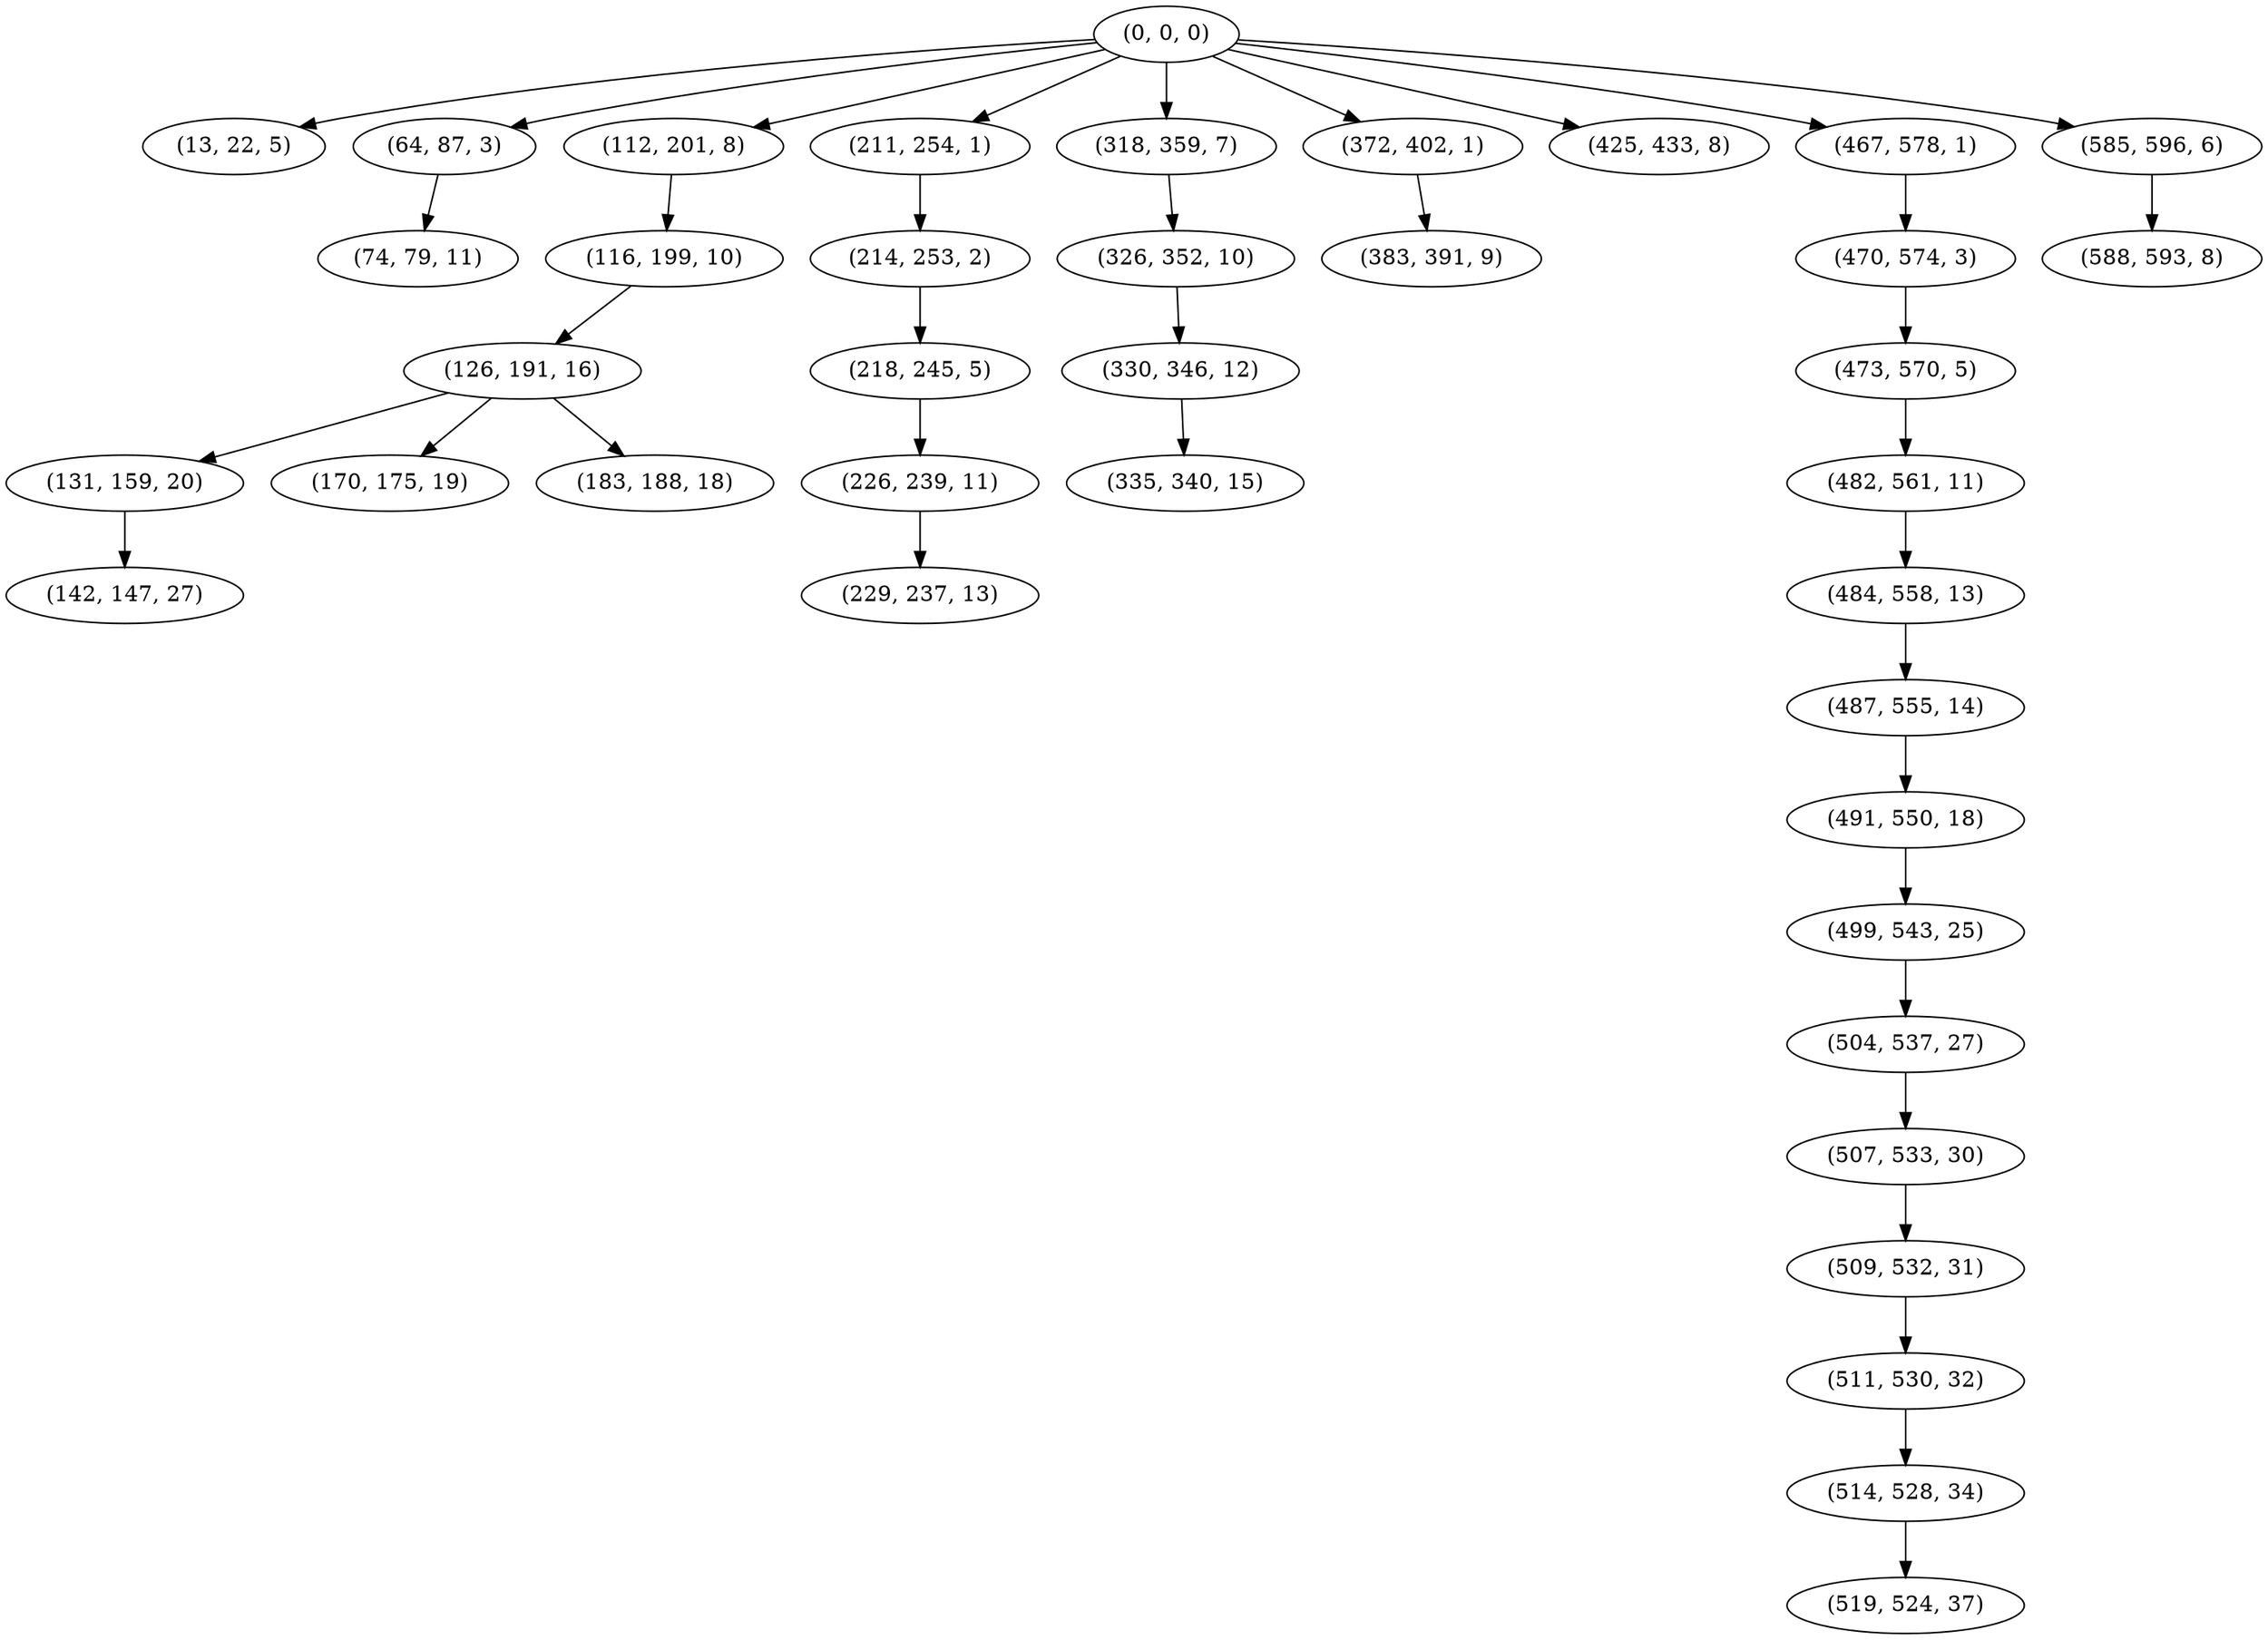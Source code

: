 digraph tree {
    "(0, 0, 0)";
    "(13, 22, 5)";
    "(64, 87, 3)";
    "(74, 79, 11)";
    "(112, 201, 8)";
    "(116, 199, 10)";
    "(126, 191, 16)";
    "(131, 159, 20)";
    "(142, 147, 27)";
    "(170, 175, 19)";
    "(183, 188, 18)";
    "(211, 254, 1)";
    "(214, 253, 2)";
    "(218, 245, 5)";
    "(226, 239, 11)";
    "(229, 237, 13)";
    "(318, 359, 7)";
    "(326, 352, 10)";
    "(330, 346, 12)";
    "(335, 340, 15)";
    "(372, 402, 1)";
    "(383, 391, 9)";
    "(425, 433, 8)";
    "(467, 578, 1)";
    "(470, 574, 3)";
    "(473, 570, 5)";
    "(482, 561, 11)";
    "(484, 558, 13)";
    "(487, 555, 14)";
    "(491, 550, 18)";
    "(499, 543, 25)";
    "(504, 537, 27)";
    "(507, 533, 30)";
    "(509, 532, 31)";
    "(511, 530, 32)";
    "(514, 528, 34)";
    "(519, 524, 37)";
    "(585, 596, 6)";
    "(588, 593, 8)";
    "(0, 0, 0)" -> "(13, 22, 5)";
    "(0, 0, 0)" -> "(64, 87, 3)";
    "(0, 0, 0)" -> "(112, 201, 8)";
    "(0, 0, 0)" -> "(211, 254, 1)";
    "(0, 0, 0)" -> "(318, 359, 7)";
    "(0, 0, 0)" -> "(372, 402, 1)";
    "(0, 0, 0)" -> "(425, 433, 8)";
    "(0, 0, 0)" -> "(467, 578, 1)";
    "(0, 0, 0)" -> "(585, 596, 6)";
    "(64, 87, 3)" -> "(74, 79, 11)";
    "(112, 201, 8)" -> "(116, 199, 10)";
    "(116, 199, 10)" -> "(126, 191, 16)";
    "(126, 191, 16)" -> "(131, 159, 20)";
    "(126, 191, 16)" -> "(170, 175, 19)";
    "(126, 191, 16)" -> "(183, 188, 18)";
    "(131, 159, 20)" -> "(142, 147, 27)";
    "(211, 254, 1)" -> "(214, 253, 2)";
    "(214, 253, 2)" -> "(218, 245, 5)";
    "(218, 245, 5)" -> "(226, 239, 11)";
    "(226, 239, 11)" -> "(229, 237, 13)";
    "(318, 359, 7)" -> "(326, 352, 10)";
    "(326, 352, 10)" -> "(330, 346, 12)";
    "(330, 346, 12)" -> "(335, 340, 15)";
    "(372, 402, 1)" -> "(383, 391, 9)";
    "(467, 578, 1)" -> "(470, 574, 3)";
    "(470, 574, 3)" -> "(473, 570, 5)";
    "(473, 570, 5)" -> "(482, 561, 11)";
    "(482, 561, 11)" -> "(484, 558, 13)";
    "(484, 558, 13)" -> "(487, 555, 14)";
    "(487, 555, 14)" -> "(491, 550, 18)";
    "(491, 550, 18)" -> "(499, 543, 25)";
    "(499, 543, 25)" -> "(504, 537, 27)";
    "(504, 537, 27)" -> "(507, 533, 30)";
    "(507, 533, 30)" -> "(509, 532, 31)";
    "(509, 532, 31)" -> "(511, 530, 32)";
    "(511, 530, 32)" -> "(514, 528, 34)";
    "(514, 528, 34)" -> "(519, 524, 37)";
    "(585, 596, 6)" -> "(588, 593, 8)";
}
